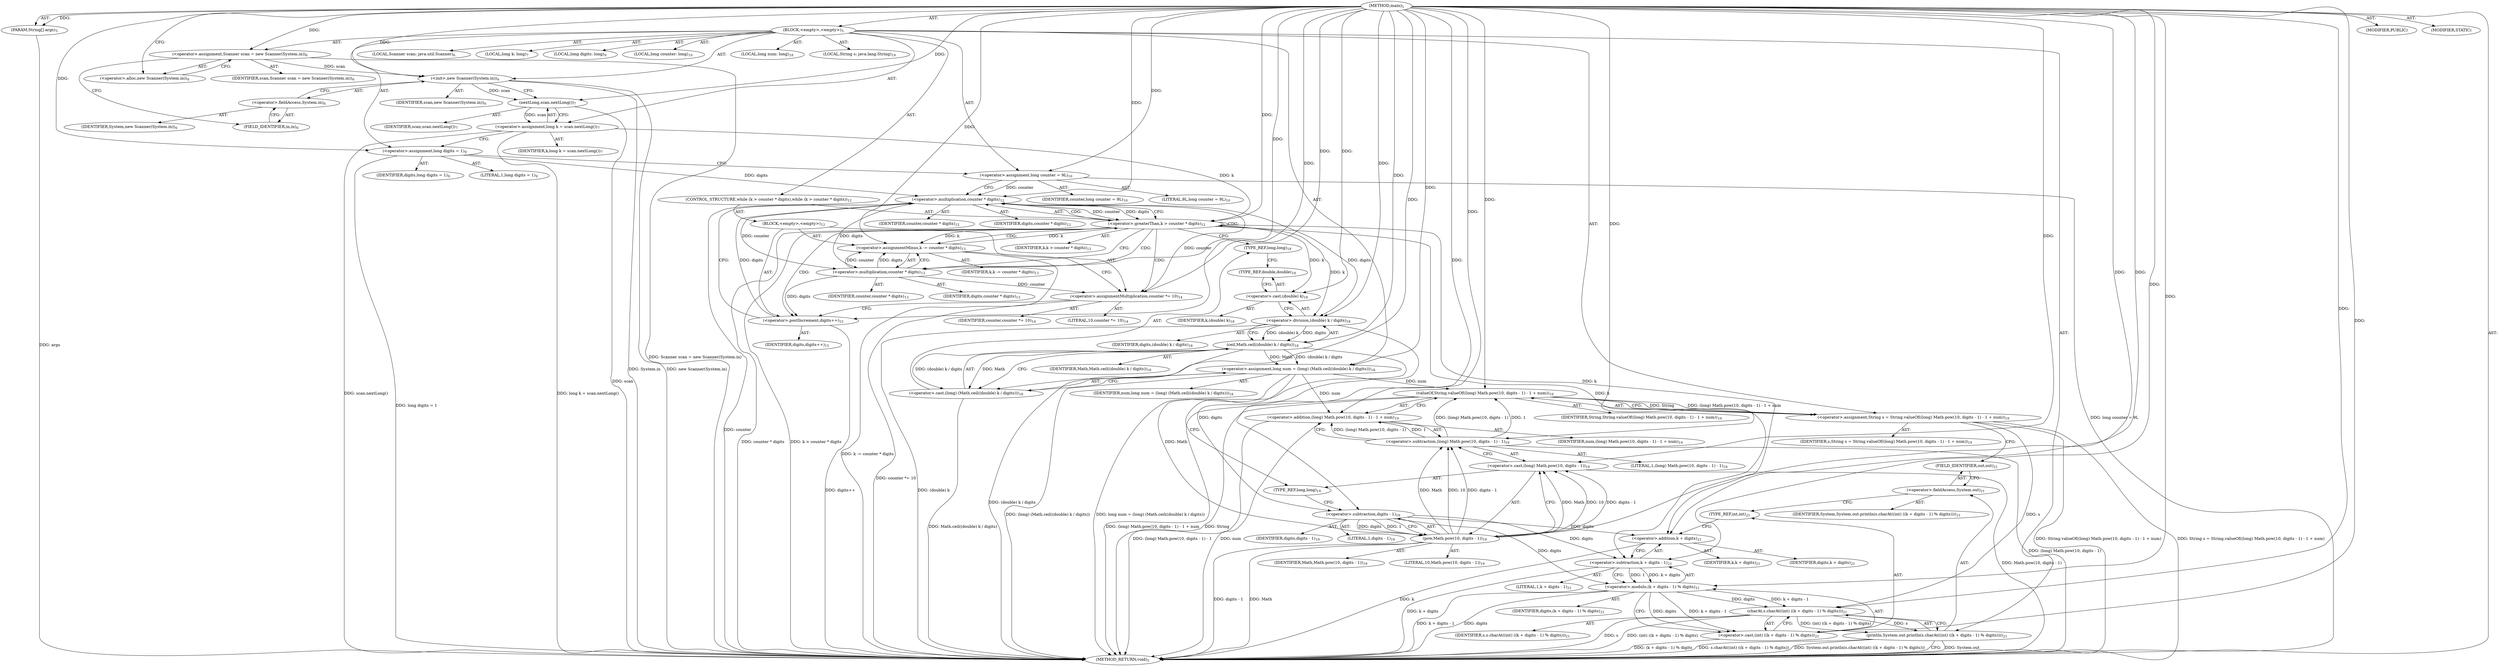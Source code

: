 digraph "main" {  
"19" [label = <(METHOD,main)<SUB>5</SUB>> ]
"20" [label = <(PARAM,String[] args)<SUB>5</SUB>> ]
"21" [label = <(BLOCK,&lt;empty&gt;,&lt;empty&gt;)<SUB>5</SUB>> ]
"4" [label = <(LOCAL,Scanner scan: java.util.Scanner)<SUB>6</SUB>> ]
"22" [label = <(&lt;operator&gt;.assignment,Scanner scan = new Scanner(System.in))<SUB>6</SUB>> ]
"23" [label = <(IDENTIFIER,scan,Scanner scan = new Scanner(System.in))<SUB>6</SUB>> ]
"24" [label = <(&lt;operator&gt;.alloc,new Scanner(System.in))<SUB>6</SUB>> ]
"25" [label = <(&lt;init&gt;,new Scanner(System.in))<SUB>6</SUB>> ]
"3" [label = <(IDENTIFIER,scan,new Scanner(System.in))<SUB>6</SUB>> ]
"26" [label = <(&lt;operator&gt;.fieldAccess,System.in)<SUB>6</SUB>> ]
"27" [label = <(IDENTIFIER,System,new Scanner(System.in))<SUB>6</SUB>> ]
"28" [label = <(FIELD_IDENTIFIER,in,in)<SUB>6</SUB>> ]
"29" [label = <(LOCAL,long k: long)<SUB>7</SUB>> ]
"30" [label = <(&lt;operator&gt;.assignment,long k = scan.nextLong())<SUB>7</SUB>> ]
"31" [label = <(IDENTIFIER,k,long k = scan.nextLong())<SUB>7</SUB>> ]
"32" [label = <(nextLong,scan.nextLong())<SUB>7</SUB>> ]
"33" [label = <(IDENTIFIER,scan,scan.nextLong())<SUB>7</SUB>> ]
"34" [label = <(LOCAL,long digits: long)<SUB>9</SUB>> ]
"35" [label = <(&lt;operator&gt;.assignment,long digits = 1)<SUB>9</SUB>> ]
"36" [label = <(IDENTIFIER,digits,long digits = 1)<SUB>9</SUB>> ]
"37" [label = <(LITERAL,1,long digits = 1)<SUB>9</SUB>> ]
"38" [label = <(LOCAL,long counter: long)<SUB>10</SUB>> ]
"39" [label = <(&lt;operator&gt;.assignment,long counter = 9L)<SUB>10</SUB>> ]
"40" [label = <(IDENTIFIER,counter,long counter = 9L)<SUB>10</SUB>> ]
"41" [label = <(LITERAL,9L,long counter = 9L)<SUB>10</SUB>> ]
"42" [label = <(CONTROL_STRUCTURE,while (k &gt; counter * digits),while (k &gt; counter * digits))<SUB>12</SUB>> ]
"43" [label = <(&lt;operator&gt;.greaterThan,k &gt; counter * digits)<SUB>12</SUB>> ]
"44" [label = <(IDENTIFIER,k,k &gt; counter * digits)<SUB>12</SUB>> ]
"45" [label = <(&lt;operator&gt;.multiplication,counter * digits)<SUB>12</SUB>> ]
"46" [label = <(IDENTIFIER,counter,counter * digits)<SUB>12</SUB>> ]
"47" [label = <(IDENTIFIER,digits,counter * digits)<SUB>12</SUB>> ]
"48" [label = <(BLOCK,&lt;empty&gt;,&lt;empty&gt;)<SUB>12</SUB>> ]
"49" [label = <(&lt;operator&gt;.assignmentMinus,k -= counter * digits)<SUB>13</SUB>> ]
"50" [label = <(IDENTIFIER,k,k -= counter * digits)<SUB>13</SUB>> ]
"51" [label = <(&lt;operator&gt;.multiplication,counter * digits)<SUB>13</SUB>> ]
"52" [label = <(IDENTIFIER,counter,counter * digits)<SUB>13</SUB>> ]
"53" [label = <(IDENTIFIER,digits,counter * digits)<SUB>13</SUB>> ]
"54" [label = <(&lt;operator&gt;.assignmentMultiplication,counter *= 10)<SUB>14</SUB>> ]
"55" [label = <(IDENTIFIER,counter,counter *= 10)<SUB>14</SUB>> ]
"56" [label = <(LITERAL,10,counter *= 10)<SUB>14</SUB>> ]
"57" [label = <(&lt;operator&gt;.postIncrement,digits++)<SUB>15</SUB>> ]
"58" [label = <(IDENTIFIER,digits,digits++)<SUB>15</SUB>> ]
"59" [label = <(LOCAL,long num: long)<SUB>18</SUB>> ]
"60" [label = <(&lt;operator&gt;.assignment,long num = (long) (Math.ceil((double) k / digits)))<SUB>18</SUB>> ]
"61" [label = <(IDENTIFIER,num,long num = (long) (Math.ceil((double) k / digits)))<SUB>18</SUB>> ]
"62" [label = <(&lt;operator&gt;.cast,(long) (Math.ceil((double) k / digits)))<SUB>18</SUB>> ]
"63" [label = <(TYPE_REF,long,long)<SUB>18</SUB>> ]
"64" [label = <(ceil,Math.ceil((double) k / digits))<SUB>18</SUB>> ]
"65" [label = <(IDENTIFIER,Math,Math.ceil((double) k / digits))<SUB>18</SUB>> ]
"66" [label = <(&lt;operator&gt;.division,(double) k / digits)<SUB>18</SUB>> ]
"67" [label = <(&lt;operator&gt;.cast,(double) k)<SUB>18</SUB>> ]
"68" [label = <(TYPE_REF,double,double)<SUB>18</SUB>> ]
"69" [label = <(IDENTIFIER,k,(double) k)<SUB>18</SUB>> ]
"70" [label = <(IDENTIFIER,digits,(double) k / digits)<SUB>18</SUB>> ]
"71" [label = <(LOCAL,String s: java.lang.String)<SUB>19</SUB>> ]
"72" [label = <(&lt;operator&gt;.assignment,String s = String.valueOf((long) Math.pow(10, digits - 1) - 1 + num))<SUB>19</SUB>> ]
"73" [label = <(IDENTIFIER,s,String s = String.valueOf((long) Math.pow(10, digits - 1) - 1 + num))<SUB>19</SUB>> ]
"74" [label = <(valueOf,String.valueOf((long) Math.pow(10, digits - 1) - 1 + num))<SUB>19</SUB>> ]
"75" [label = <(IDENTIFIER,String,String.valueOf((long) Math.pow(10, digits - 1) - 1 + num))<SUB>19</SUB>> ]
"76" [label = <(&lt;operator&gt;.addition,(long) Math.pow(10, digits - 1) - 1 + num)<SUB>19</SUB>> ]
"77" [label = <(&lt;operator&gt;.subtraction,(long) Math.pow(10, digits - 1) - 1)<SUB>19</SUB>> ]
"78" [label = <(&lt;operator&gt;.cast,(long) Math.pow(10, digits - 1))<SUB>19</SUB>> ]
"79" [label = <(TYPE_REF,long,long)<SUB>19</SUB>> ]
"80" [label = <(pow,Math.pow(10, digits - 1))<SUB>19</SUB>> ]
"81" [label = <(IDENTIFIER,Math,Math.pow(10, digits - 1))<SUB>19</SUB>> ]
"82" [label = <(LITERAL,10,Math.pow(10, digits - 1))<SUB>19</SUB>> ]
"83" [label = <(&lt;operator&gt;.subtraction,digits - 1)<SUB>19</SUB>> ]
"84" [label = <(IDENTIFIER,digits,digits - 1)<SUB>19</SUB>> ]
"85" [label = <(LITERAL,1,digits - 1)<SUB>19</SUB>> ]
"86" [label = <(LITERAL,1,(long) Math.pow(10, digits - 1) - 1)<SUB>19</SUB>> ]
"87" [label = <(IDENTIFIER,num,(long) Math.pow(10, digits - 1) - 1 + num)<SUB>19</SUB>> ]
"88" [label = <(println,System.out.println(s.charAt((int) ((k + digits - 1) % digits))))<SUB>21</SUB>> ]
"89" [label = <(&lt;operator&gt;.fieldAccess,System.out)<SUB>21</SUB>> ]
"90" [label = <(IDENTIFIER,System,System.out.println(s.charAt((int) ((k + digits - 1) % digits))))<SUB>21</SUB>> ]
"91" [label = <(FIELD_IDENTIFIER,out,out)<SUB>21</SUB>> ]
"92" [label = <(charAt,s.charAt((int) ((k + digits - 1) % digits)))<SUB>21</SUB>> ]
"93" [label = <(IDENTIFIER,s,s.charAt((int) ((k + digits - 1) % digits)))<SUB>21</SUB>> ]
"94" [label = <(&lt;operator&gt;.cast,(int) ((k + digits - 1) % digits))<SUB>21</SUB>> ]
"95" [label = <(TYPE_REF,int,int)<SUB>21</SUB>> ]
"96" [label = <(&lt;operator&gt;.modulo,(k + digits - 1) % digits)<SUB>21</SUB>> ]
"97" [label = <(&lt;operator&gt;.subtraction,k + digits - 1)<SUB>21</SUB>> ]
"98" [label = <(&lt;operator&gt;.addition,k + digits)<SUB>21</SUB>> ]
"99" [label = <(IDENTIFIER,k,k + digits)<SUB>21</SUB>> ]
"100" [label = <(IDENTIFIER,digits,k + digits)<SUB>21</SUB>> ]
"101" [label = <(LITERAL,1,k + digits - 1)<SUB>21</SUB>> ]
"102" [label = <(IDENTIFIER,digits,(k + digits - 1) % digits)<SUB>21</SUB>> ]
"103" [label = <(MODIFIER,PUBLIC)> ]
"104" [label = <(MODIFIER,STATIC)> ]
"105" [label = <(METHOD_RETURN,void)<SUB>5</SUB>> ]
  "19" -> "20"  [ label = "AST: "] 
  "19" -> "21"  [ label = "AST: "] 
  "19" -> "103"  [ label = "AST: "] 
  "19" -> "104"  [ label = "AST: "] 
  "19" -> "105"  [ label = "AST: "] 
  "21" -> "4"  [ label = "AST: "] 
  "21" -> "22"  [ label = "AST: "] 
  "21" -> "25"  [ label = "AST: "] 
  "21" -> "29"  [ label = "AST: "] 
  "21" -> "30"  [ label = "AST: "] 
  "21" -> "34"  [ label = "AST: "] 
  "21" -> "35"  [ label = "AST: "] 
  "21" -> "38"  [ label = "AST: "] 
  "21" -> "39"  [ label = "AST: "] 
  "21" -> "42"  [ label = "AST: "] 
  "21" -> "59"  [ label = "AST: "] 
  "21" -> "60"  [ label = "AST: "] 
  "21" -> "71"  [ label = "AST: "] 
  "21" -> "72"  [ label = "AST: "] 
  "21" -> "88"  [ label = "AST: "] 
  "22" -> "23"  [ label = "AST: "] 
  "22" -> "24"  [ label = "AST: "] 
  "25" -> "3"  [ label = "AST: "] 
  "25" -> "26"  [ label = "AST: "] 
  "26" -> "27"  [ label = "AST: "] 
  "26" -> "28"  [ label = "AST: "] 
  "30" -> "31"  [ label = "AST: "] 
  "30" -> "32"  [ label = "AST: "] 
  "32" -> "33"  [ label = "AST: "] 
  "35" -> "36"  [ label = "AST: "] 
  "35" -> "37"  [ label = "AST: "] 
  "39" -> "40"  [ label = "AST: "] 
  "39" -> "41"  [ label = "AST: "] 
  "42" -> "43"  [ label = "AST: "] 
  "42" -> "48"  [ label = "AST: "] 
  "43" -> "44"  [ label = "AST: "] 
  "43" -> "45"  [ label = "AST: "] 
  "45" -> "46"  [ label = "AST: "] 
  "45" -> "47"  [ label = "AST: "] 
  "48" -> "49"  [ label = "AST: "] 
  "48" -> "54"  [ label = "AST: "] 
  "48" -> "57"  [ label = "AST: "] 
  "49" -> "50"  [ label = "AST: "] 
  "49" -> "51"  [ label = "AST: "] 
  "51" -> "52"  [ label = "AST: "] 
  "51" -> "53"  [ label = "AST: "] 
  "54" -> "55"  [ label = "AST: "] 
  "54" -> "56"  [ label = "AST: "] 
  "57" -> "58"  [ label = "AST: "] 
  "60" -> "61"  [ label = "AST: "] 
  "60" -> "62"  [ label = "AST: "] 
  "62" -> "63"  [ label = "AST: "] 
  "62" -> "64"  [ label = "AST: "] 
  "64" -> "65"  [ label = "AST: "] 
  "64" -> "66"  [ label = "AST: "] 
  "66" -> "67"  [ label = "AST: "] 
  "66" -> "70"  [ label = "AST: "] 
  "67" -> "68"  [ label = "AST: "] 
  "67" -> "69"  [ label = "AST: "] 
  "72" -> "73"  [ label = "AST: "] 
  "72" -> "74"  [ label = "AST: "] 
  "74" -> "75"  [ label = "AST: "] 
  "74" -> "76"  [ label = "AST: "] 
  "76" -> "77"  [ label = "AST: "] 
  "76" -> "87"  [ label = "AST: "] 
  "77" -> "78"  [ label = "AST: "] 
  "77" -> "86"  [ label = "AST: "] 
  "78" -> "79"  [ label = "AST: "] 
  "78" -> "80"  [ label = "AST: "] 
  "80" -> "81"  [ label = "AST: "] 
  "80" -> "82"  [ label = "AST: "] 
  "80" -> "83"  [ label = "AST: "] 
  "83" -> "84"  [ label = "AST: "] 
  "83" -> "85"  [ label = "AST: "] 
  "88" -> "89"  [ label = "AST: "] 
  "88" -> "92"  [ label = "AST: "] 
  "89" -> "90"  [ label = "AST: "] 
  "89" -> "91"  [ label = "AST: "] 
  "92" -> "93"  [ label = "AST: "] 
  "92" -> "94"  [ label = "AST: "] 
  "94" -> "95"  [ label = "AST: "] 
  "94" -> "96"  [ label = "AST: "] 
  "96" -> "97"  [ label = "AST: "] 
  "96" -> "102"  [ label = "AST: "] 
  "97" -> "98"  [ label = "AST: "] 
  "97" -> "101"  [ label = "AST: "] 
  "98" -> "99"  [ label = "AST: "] 
  "98" -> "100"  [ label = "AST: "] 
  "22" -> "28"  [ label = "CFG: "] 
  "25" -> "32"  [ label = "CFG: "] 
  "30" -> "35"  [ label = "CFG: "] 
  "35" -> "39"  [ label = "CFG: "] 
  "39" -> "45"  [ label = "CFG: "] 
  "60" -> "79"  [ label = "CFG: "] 
  "72" -> "91"  [ label = "CFG: "] 
  "88" -> "105"  [ label = "CFG: "] 
  "24" -> "22"  [ label = "CFG: "] 
  "26" -> "25"  [ label = "CFG: "] 
  "32" -> "30"  [ label = "CFG: "] 
  "43" -> "51"  [ label = "CFG: "] 
  "43" -> "63"  [ label = "CFG: "] 
  "62" -> "60"  [ label = "CFG: "] 
  "74" -> "72"  [ label = "CFG: "] 
  "89" -> "95"  [ label = "CFG: "] 
  "92" -> "88"  [ label = "CFG: "] 
  "28" -> "26"  [ label = "CFG: "] 
  "45" -> "43"  [ label = "CFG: "] 
  "49" -> "54"  [ label = "CFG: "] 
  "54" -> "57"  [ label = "CFG: "] 
  "57" -> "45"  [ label = "CFG: "] 
  "63" -> "68"  [ label = "CFG: "] 
  "64" -> "62"  [ label = "CFG: "] 
  "76" -> "74"  [ label = "CFG: "] 
  "91" -> "89"  [ label = "CFG: "] 
  "94" -> "92"  [ label = "CFG: "] 
  "51" -> "49"  [ label = "CFG: "] 
  "66" -> "64"  [ label = "CFG: "] 
  "77" -> "76"  [ label = "CFG: "] 
  "95" -> "98"  [ label = "CFG: "] 
  "96" -> "94"  [ label = "CFG: "] 
  "67" -> "66"  [ label = "CFG: "] 
  "78" -> "77"  [ label = "CFG: "] 
  "97" -> "96"  [ label = "CFG: "] 
  "68" -> "67"  [ label = "CFG: "] 
  "79" -> "83"  [ label = "CFG: "] 
  "80" -> "78"  [ label = "CFG: "] 
  "98" -> "97"  [ label = "CFG: "] 
  "83" -> "80"  [ label = "CFG: "] 
  "19" -> "24"  [ label = "CFG: "] 
  "20" -> "105"  [ label = "DDG: args"] 
  "22" -> "105"  [ label = "DDG: Scanner scan = new Scanner(System.in)"] 
  "25" -> "105"  [ label = "DDG: System.in"] 
  "25" -> "105"  [ label = "DDG: new Scanner(System.in)"] 
  "32" -> "105"  [ label = "DDG: scan"] 
  "30" -> "105"  [ label = "DDG: scan.nextLong()"] 
  "30" -> "105"  [ label = "DDG: long k = scan.nextLong()"] 
  "35" -> "105"  [ label = "DDG: long digits = 1"] 
  "39" -> "105"  [ label = "DDG: long counter = 9L"] 
  "45" -> "105"  [ label = "DDG: counter"] 
  "43" -> "105"  [ label = "DDG: counter * digits"] 
  "43" -> "105"  [ label = "DDG: k &gt; counter * digits"] 
  "66" -> "105"  [ label = "DDG: (double) k"] 
  "64" -> "105"  [ label = "DDG: (double) k / digits"] 
  "62" -> "105"  [ label = "DDG: Math.ceil((double) k / digits)"] 
  "60" -> "105"  [ label = "DDG: (long) (Math.ceil((double) k / digits))"] 
  "60" -> "105"  [ label = "DDG: long num = (long) (Math.ceil((double) k / digits))"] 
  "80" -> "105"  [ label = "DDG: Math"] 
  "80" -> "105"  [ label = "DDG: digits - 1"] 
  "78" -> "105"  [ label = "DDG: Math.pow(10, digits - 1)"] 
  "77" -> "105"  [ label = "DDG: (long) Math.pow(10, digits - 1)"] 
  "76" -> "105"  [ label = "DDG: (long) Math.pow(10, digits - 1) - 1"] 
  "76" -> "105"  [ label = "DDG: num"] 
  "74" -> "105"  [ label = "DDG: (long) Math.pow(10, digits - 1) - 1 + num"] 
  "72" -> "105"  [ label = "DDG: String.valueOf((long) Math.pow(10, digits - 1) - 1 + num)"] 
  "72" -> "105"  [ label = "DDG: String s = String.valueOf((long) Math.pow(10, digits - 1) - 1 + num)"] 
  "88" -> "105"  [ label = "DDG: System.out"] 
  "92" -> "105"  [ label = "DDG: s"] 
  "98" -> "105"  [ label = "DDG: k"] 
  "97" -> "105"  [ label = "DDG: k + digits"] 
  "96" -> "105"  [ label = "DDG: k + digits - 1"] 
  "96" -> "105"  [ label = "DDG: digits"] 
  "94" -> "105"  [ label = "DDG: (k + digits - 1) % digits"] 
  "92" -> "105"  [ label = "DDG: (int) ((k + digits - 1) % digits)"] 
  "88" -> "105"  [ label = "DDG: s.charAt((int) ((k + digits - 1) % digits))"] 
  "88" -> "105"  [ label = "DDG: System.out.println(s.charAt((int) ((k + digits - 1) % digits)))"] 
  "49" -> "105"  [ label = "DDG: k -= counter * digits"] 
  "54" -> "105"  [ label = "DDG: counter *= 10"] 
  "57" -> "105"  [ label = "DDG: digits++"] 
  "74" -> "105"  [ label = "DDG: String"] 
  "19" -> "20"  [ label = "DDG: "] 
  "19" -> "22"  [ label = "DDG: "] 
  "32" -> "30"  [ label = "DDG: scan"] 
  "19" -> "35"  [ label = "DDG: "] 
  "19" -> "39"  [ label = "DDG: "] 
  "19" -> "60"  [ label = "DDG: "] 
  "64" -> "60"  [ label = "DDG: Math"] 
  "64" -> "60"  [ label = "DDG: (double) k / digits"] 
  "74" -> "72"  [ label = "DDG: String"] 
  "74" -> "72"  [ label = "DDG: (long) Math.pow(10, digits - 1) - 1 + num"] 
  "22" -> "25"  [ label = "DDG: scan"] 
  "19" -> "25"  [ label = "DDG: "] 
  "92" -> "88"  [ label = "DDG: s"] 
  "92" -> "88"  [ label = "DDG: (int) ((k + digits - 1) % digits)"] 
  "25" -> "32"  [ label = "DDG: scan"] 
  "19" -> "32"  [ label = "DDG: "] 
  "30" -> "43"  [ label = "DDG: k"] 
  "49" -> "43"  [ label = "DDG: k"] 
  "19" -> "43"  [ label = "DDG: "] 
  "45" -> "43"  [ label = "DDG: counter"] 
  "45" -> "43"  [ label = "DDG: digits"] 
  "51" -> "49"  [ label = "DDG: counter"] 
  "51" -> "49"  [ label = "DDG: digits"] 
  "19" -> "54"  [ label = "DDG: "] 
  "19" -> "62"  [ label = "DDG: "] 
  "64" -> "62"  [ label = "DDG: Math"] 
  "64" -> "62"  [ label = "DDG: (double) k / digits"] 
  "19" -> "74"  [ label = "DDG: "] 
  "77" -> "74"  [ label = "DDG: (long) Math.pow(10, digits - 1)"] 
  "77" -> "74"  [ label = "DDG: 1"] 
  "60" -> "74"  [ label = "DDG: num"] 
  "72" -> "92"  [ label = "DDG: s"] 
  "19" -> "92"  [ label = "DDG: "] 
  "96" -> "92"  [ label = "DDG: k + digits - 1"] 
  "96" -> "92"  [ label = "DDG: digits"] 
  "39" -> "45"  [ label = "DDG: counter"] 
  "54" -> "45"  [ label = "DDG: counter"] 
  "19" -> "45"  [ label = "DDG: "] 
  "35" -> "45"  [ label = "DDG: digits"] 
  "57" -> "45"  [ label = "DDG: digits"] 
  "43" -> "49"  [ label = "DDG: k"] 
  "19" -> "49"  [ label = "DDG: "] 
  "51" -> "54"  [ label = "DDG: counter"] 
  "51" -> "57"  [ label = "DDG: digits"] 
  "19" -> "57"  [ label = "DDG: "] 
  "19" -> "64"  [ label = "DDG: "] 
  "66" -> "64"  [ label = "DDG: (double) k"] 
  "66" -> "64"  [ label = "DDG: digits"] 
  "77" -> "76"  [ label = "DDG: (long) Math.pow(10, digits - 1)"] 
  "77" -> "76"  [ label = "DDG: 1"] 
  "60" -> "76"  [ label = "DDG: num"] 
  "19" -> "76"  [ label = "DDG: "] 
  "19" -> "94"  [ label = "DDG: "] 
  "96" -> "94"  [ label = "DDG: k + digits - 1"] 
  "96" -> "94"  [ label = "DDG: digits"] 
  "45" -> "51"  [ label = "DDG: counter"] 
  "19" -> "51"  [ label = "DDG: "] 
  "45" -> "51"  [ label = "DDG: digits"] 
  "19" -> "66"  [ label = "DDG: "] 
  "43" -> "66"  [ label = "DDG: k"] 
  "45" -> "66"  [ label = "DDG: digits"] 
  "19" -> "77"  [ label = "DDG: "] 
  "80" -> "77"  [ label = "DDG: Math"] 
  "80" -> "77"  [ label = "DDG: 10"] 
  "80" -> "77"  [ label = "DDG: digits - 1"] 
  "97" -> "96"  [ label = "DDG: k + digits"] 
  "97" -> "96"  [ label = "DDG: 1"] 
  "19" -> "96"  [ label = "DDG: "] 
  "83" -> "96"  [ label = "DDG: digits"] 
  "19" -> "67"  [ label = "DDG: "] 
  "43" -> "67"  [ label = "DDG: k"] 
  "19" -> "78"  [ label = "DDG: "] 
  "80" -> "78"  [ label = "DDG: Math"] 
  "80" -> "78"  [ label = "DDG: 10"] 
  "80" -> "78"  [ label = "DDG: digits - 1"] 
  "19" -> "97"  [ label = "DDG: "] 
  "43" -> "97"  [ label = "DDG: k"] 
  "83" -> "97"  [ label = "DDG: digits"] 
  "64" -> "80"  [ label = "DDG: Math"] 
  "19" -> "80"  [ label = "DDG: "] 
  "83" -> "80"  [ label = "DDG: digits"] 
  "83" -> "80"  [ label = "DDG: 1"] 
  "19" -> "98"  [ label = "DDG: "] 
  "43" -> "98"  [ label = "DDG: k"] 
  "83" -> "98"  [ label = "DDG: digits"] 
  "66" -> "83"  [ label = "DDG: digits"] 
  "19" -> "83"  [ label = "DDG: "] 
  "43" -> "49"  [ label = "CDG: "] 
  "43" -> "51"  [ label = "CDG: "] 
  "43" -> "57"  [ label = "CDG: "] 
  "43" -> "54"  [ label = "CDG: "] 
  "43" -> "45"  [ label = "CDG: "] 
  "43" -> "43"  [ label = "CDG: "] 
}
